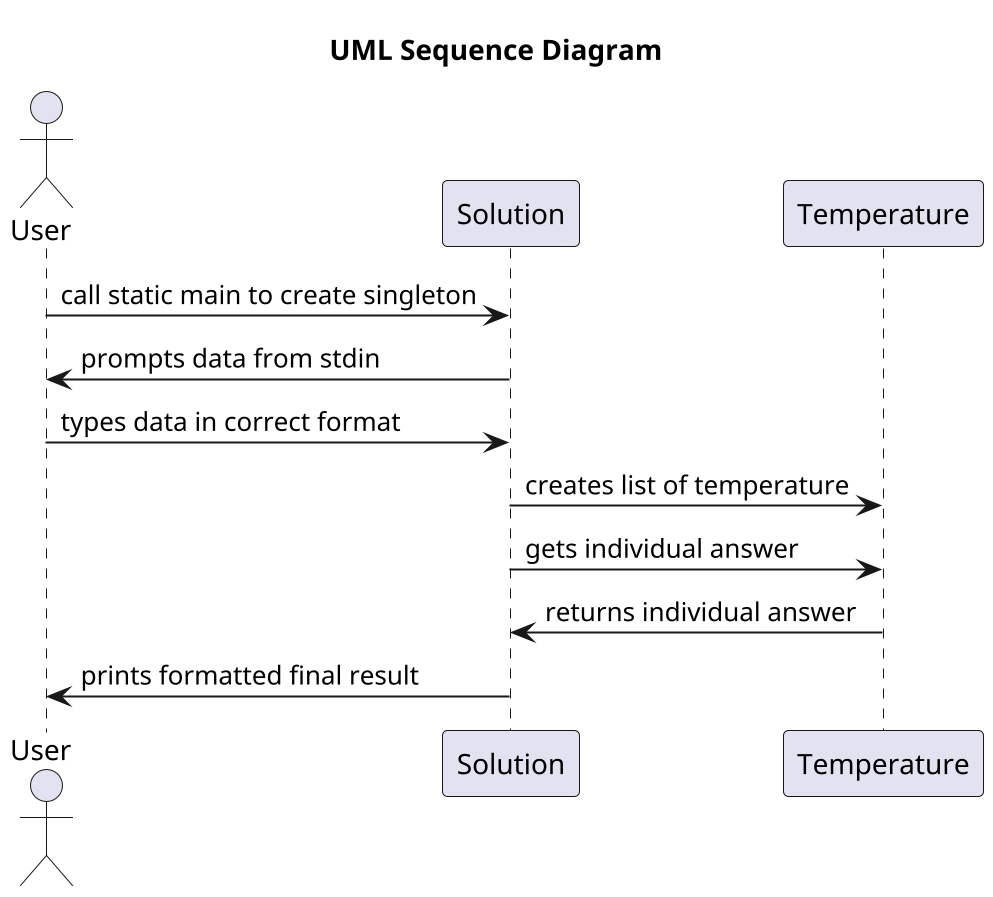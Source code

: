 @startuml SequenceDiagram
scale 2
title "UML Sequence Diagram"
actor User

User -> Solution: call static main to create singleton
Solution -> User: prompts data from stdin
User -> Solution: types data in correct format
Solution -> Temperature : creates list of temperature
Solution -> Temperature: gets individual answer
Temperature -> Solution: returns individual answer
Solution -> User: prints formatted final result
@enduml